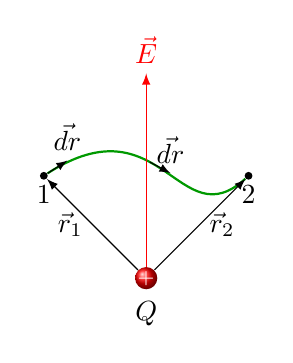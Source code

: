 \begin{tikzpicture}[>=latex, scale=1.3]
	\tikzset{
		draw tangents/.style={decorate,decoration={
						markings,mark=between positions 0 and
						1 step
						.5 with
							{\draw[-latex,black,thin] (0,0) --
								(0.3cm,0)
								node[above] {$\vec{dr}$};},
					}
			}
	}

	\node[circle, fill, inner sep= 1pt] (1) at (-1,1) {};
	\node[circle, fill, inner sep= 1pt] (2) at (1,1) {};
	\draw [green!60!black, thick , postaction=draw tangents] (1)
	..  controls
            (85:1.75) and
            (50:0.5) .. (2);
	\node [circle, ball color=red, inner sep=0pt, text=white,
		font=\scriptsize] (Q) at (0,0) {$+$};

	\node[below=5pt] at (Q) {$Q$};
	\draw[->] (Q) -- node[left] {$\vec{r}_1$} (1);
	\draw[->] (Q) -- node[right] {$\vec{r}_2$} (2);
	\draw[->, red] (Q) -- ++(90:2) node[above] {$\vec{E}$};
	\node[below] at (1) {$1$};
	\node[below] at (2) {$2$};
\end{tikzpicture}